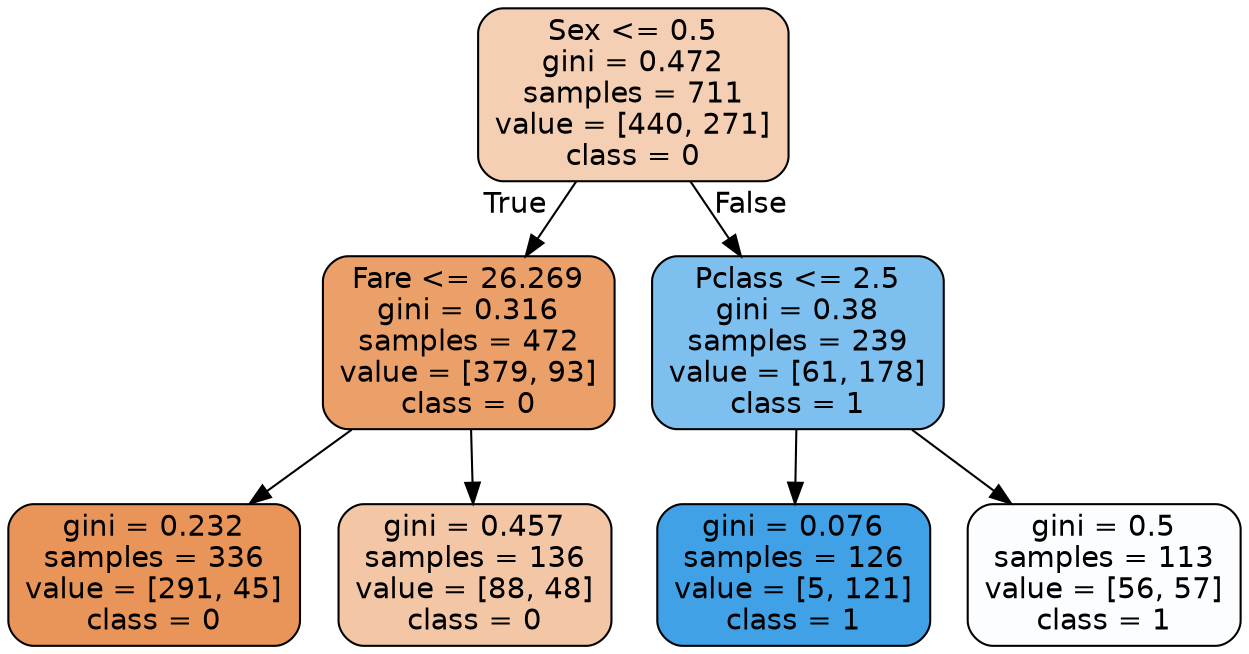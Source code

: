 digraph Tree {
node [shape=box, style="filled, rounded", color="black", fontname=helvetica] ;
edge [fontname=helvetica] ;
0 [label="Sex <= 0.5\ngini = 0.472\nsamples = 711\nvalue = [440, 271]\nclass = 0", fillcolor="#f5cfb3"] ;
1 [label="Fare <= 26.269\ngini = 0.316\nsamples = 472\nvalue = [379, 93]\nclass = 0", fillcolor="#eba06a"] ;
0 -> 1 [labeldistance=2.5, labelangle=45, headlabel="True"] ;
2 [label="gini = 0.232\nsamples = 336\nvalue = [291, 45]\nclass = 0", fillcolor="#e99458"] ;
1 -> 2 ;
3 [label="gini = 0.457\nsamples = 136\nvalue = [88, 48]\nclass = 0", fillcolor="#f3c6a5"] ;
1 -> 3 ;
4 [label="Pclass <= 2.5\ngini = 0.38\nsamples = 239\nvalue = [61, 178]\nclass = 1", fillcolor="#7dbfee"] ;
0 -> 4 [labeldistance=2.5, labelangle=-45, headlabel="False"] ;
5 [label="gini = 0.076\nsamples = 126\nvalue = [5, 121]\nclass = 1", fillcolor="#41a1e6"] ;
4 -> 5 ;
6 [label="gini = 0.5\nsamples = 113\nvalue = [56, 57]\nclass = 1", fillcolor="#fcfdff"] ;
4 -> 6 ;
}